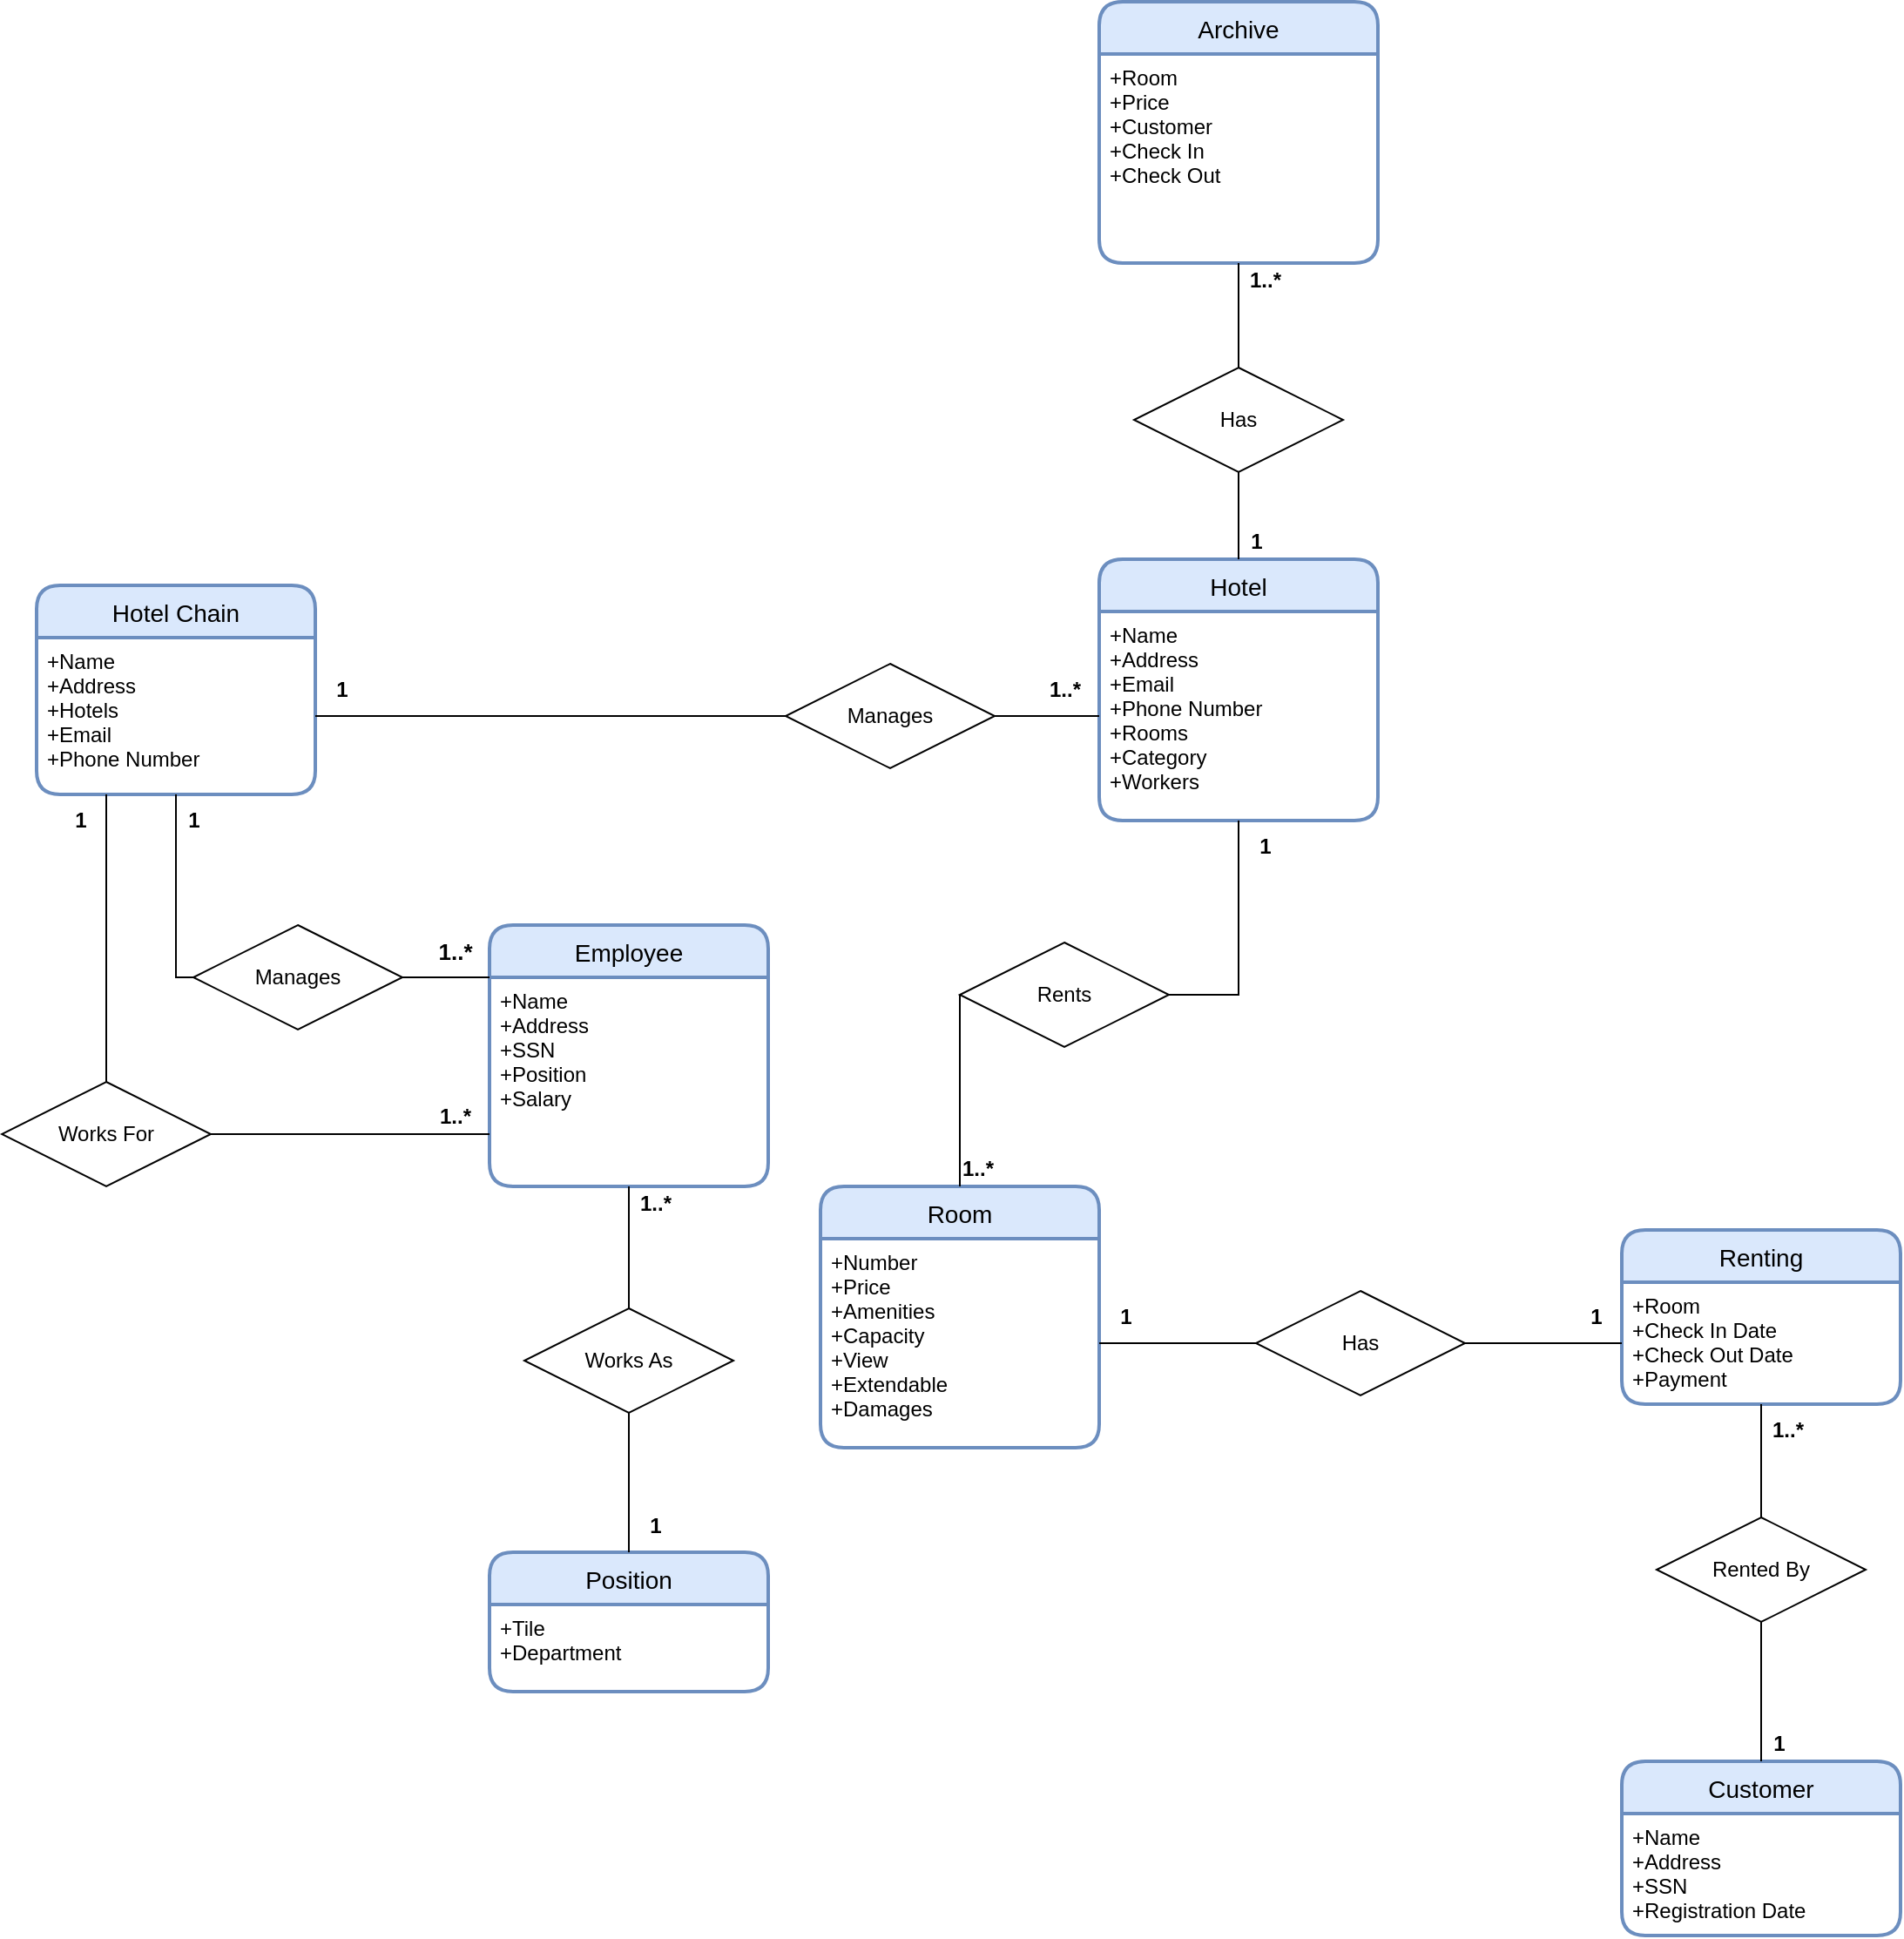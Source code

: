 <mxfile version="21.0.2" type="device"><diagram id="R2lEEEUBdFMjLlhIrx00" name="Page-1"><mxGraphModel dx="3804" dy="2242" grid="1" gridSize="10" guides="1" tooltips="1" connect="1" arrows="1" fold="1" page="1" pageScale="1" pageWidth="850" pageHeight="1100" math="0" shadow="0" extFonts="Permanent Marker^https://fonts.googleapis.com/css?family=Permanent+Marker"><root><mxCell id="0"/><mxCell id="1" parent="0"/><mxCell id="sz_i1oUyReBsGJXJZ6q1-1" value="Hotel Chain" style="swimlane;childLayout=stackLayout;horizontal=1;startSize=30;horizontalStack=0;rounded=1;fontSize=14;fontStyle=0;strokeWidth=2;resizeParent=0;resizeLast=1;shadow=0;dashed=0;align=center;fillColor=#dae8fc;strokeColor=#6c8ebf;" parent="1" vertex="1"><mxGeometry x="-380" y="65" width="160" height="120" as="geometry"/></mxCell><mxCell id="sz_i1oUyReBsGJXJZ6q1-2" value="+Name&#xA;+Address &#xA;+Hotels &#xA;+Email&#xA;+Phone Number&#xA;" style="align=left;strokeColor=none;fillColor=none;spacingLeft=4;fontSize=12;verticalAlign=top;resizable=0;rotatable=0;part=1;" parent="sz_i1oUyReBsGJXJZ6q1-1" vertex="1"><mxGeometry y="30" width="160" height="90" as="geometry"/></mxCell><mxCell id="sz_i1oUyReBsGJXJZ6q1-3" value="Hotel" style="swimlane;childLayout=stackLayout;horizontal=1;startSize=30;horizontalStack=0;rounded=1;fontSize=14;fontStyle=0;strokeWidth=2;resizeParent=0;resizeLast=1;shadow=0;dashed=0;align=center;fillColor=#dae8fc;strokeColor=#6c8ebf;" parent="1" vertex="1"><mxGeometry x="230" y="50" width="160" height="150" as="geometry"/></mxCell><mxCell id="sz_i1oUyReBsGJXJZ6q1-4" value="+Name&#xA;+Address &#xA;+Email&#xA;+Phone Number&#xA;+Rooms&#xA;+Category &#xA;+Workers&#xA;" style="align=left;strokeColor=none;fillColor=none;spacingLeft=4;fontSize=12;verticalAlign=top;resizable=0;rotatable=0;part=1;" parent="sz_i1oUyReBsGJXJZ6q1-3" vertex="1"><mxGeometry y="30" width="160" height="120" as="geometry"/></mxCell><mxCell id="sz_i1oUyReBsGJXJZ6q1-5" value="Room" style="swimlane;childLayout=stackLayout;horizontal=1;startSize=30;horizontalStack=0;rounded=1;fontSize=14;fontStyle=0;strokeWidth=2;resizeParent=0;resizeLast=1;shadow=0;dashed=0;align=center;fillColor=#dae8fc;strokeColor=#6c8ebf;" parent="1" vertex="1"><mxGeometry x="70" y="410" width="160" height="150" as="geometry"/></mxCell><mxCell id="sz_i1oUyReBsGJXJZ6q1-6" value="+Number&#xA;+Price&#xA;+Amenities&#xA;+Capacity&#xA;+View&#xA;+Extendable&#xA;+Damages " style="align=left;strokeColor=none;fillColor=none;spacingLeft=4;fontSize=12;verticalAlign=top;resizable=0;rotatable=0;part=1;" parent="sz_i1oUyReBsGJXJZ6q1-5" vertex="1"><mxGeometry y="30" width="160" height="120" as="geometry"/></mxCell><mxCell id="sz_i1oUyReBsGJXJZ6q1-7" value="Customer" style="swimlane;childLayout=stackLayout;horizontal=1;startSize=30;horizontalStack=0;rounded=1;fontSize=14;fontStyle=0;strokeWidth=2;resizeParent=0;resizeLast=1;shadow=0;dashed=0;align=center;fillColor=#dae8fc;strokeColor=#6c8ebf;" parent="1" vertex="1"><mxGeometry x="530" y="740" width="160" height="100" as="geometry"/></mxCell><mxCell id="sz_i1oUyReBsGJXJZ6q1-8" value="+Name&#xA;+Address&#xA;+SSN&#xA;+Registration Date&#xA;" style="align=left;strokeColor=none;fillColor=none;spacingLeft=4;fontSize=12;verticalAlign=top;resizable=0;rotatable=0;part=1;" parent="sz_i1oUyReBsGJXJZ6q1-7" vertex="1"><mxGeometry y="30" width="160" height="70" as="geometry"/></mxCell><mxCell id="sz_i1oUyReBsGJXJZ6q1-9" value="Employee" style="swimlane;childLayout=stackLayout;horizontal=1;startSize=30;horizontalStack=0;rounded=1;fontSize=14;fontStyle=0;strokeWidth=2;resizeParent=0;resizeLast=1;shadow=0;dashed=0;align=center;fillColor=#dae8fc;strokeColor=#6c8ebf;" parent="1" vertex="1"><mxGeometry x="-120" y="260" width="160" height="150" as="geometry"/></mxCell><mxCell id="sz_i1oUyReBsGJXJZ6q1-10" value="+Name&#xA;+Address&#xA;+SSN&#xA;+Position&#xA;+Salary&#xA;" style="align=left;strokeColor=none;fillColor=none;spacingLeft=4;fontSize=12;verticalAlign=top;resizable=0;rotatable=0;part=1;" parent="sz_i1oUyReBsGJXJZ6q1-9" vertex="1"><mxGeometry y="30" width="160" height="120" as="geometry"/></mxCell><mxCell id="sz_i1oUyReBsGJXJZ6q1-11" value="Position" style="swimlane;childLayout=stackLayout;horizontal=1;startSize=30;horizontalStack=0;rounded=1;fontSize=14;fontStyle=0;strokeWidth=2;resizeParent=0;resizeLast=1;shadow=0;dashed=0;align=center;fillColor=#dae8fc;strokeColor=#6c8ebf;" parent="1" vertex="1"><mxGeometry x="-120" y="620" width="160" height="80" as="geometry"/></mxCell><mxCell id="sz_i1oUyReBsGJXJZ6q1-12" value="+Tile&#xA;+Department&#xA;" style="align=left;strokeColor=none;fillColor=none;spacingLeft=4;fontSize=12;verticalAlign=top;resizable=0;rotatable=0;part=1;" parent="sz_i1oUyReBsGJXJZ6q1-11" vertex="1"><mxGeometry y="30" width="160" height="50" as="geometry"/></mxCell><mxCell id="sz_i1oUyReBsGJXJZ6q1-13" value="Renting" style="swimlane;childLayout=stackLayout;horizontal=1;startSize=30;horizontalStack=0;rounded=1;fontSize=14;fontStyle=0;strokeWidth=2;resizeParent=0;resizeLast=1;shadow=0;dashed=0;align=center;fillColor=#dae8fc;strokeColor=#6c8ebf;" parent="1" vertex="1"><mxGeometry x="530" y="435" width="160" height="100" as="geometry"/></mxCell><mxCell id="sz_i1oUyReBsGJXJZ6q1-14" value="+Room&#xA;+Check In Date&#xA;+Check Out Date&#xA;+Payment&#xA;" style="align=left;strokeColor=none;fillColor=none;spacingLeft=4;fontSize=12;verticalAlign=top;resizable=0;rotatable=0;part=1;" parent="sz_i1oUyReBsGJXJZ6q1-13" vertex="1"><mxGeometry y="30" width="160" height="70" as="geometry"/></mxCell><mxCell id="sz_i1oUyReBsGJXJZ6q1-39" value="&lt;b&gt;1&lt;/b&gt;" style="text;html=1;align=center;verticalAlign=middle;resizable=0;points=[];autosize=1;strokeColor=none;fillColor=none;" parent="1" vertex="1"><mxGeometry x="-220" y="110" width="30" height="30" as="geometry"/></mxCell><mxCell id="sz_i1oUyReBsGJXJZ6q1-40" value="Works As" style="shape=rhombus;perimeter=rhombusPerimeter;whiteSpace=wrap;html=1;align=center;" parent="1" vertex="1"><mxGeometry x="-100" y="480" width="120" height="60" as="geometry"/></mxCell><mxCell id="sz_i1oUyReBsGJXJZ6q1-41" value="Archive" style="swimlane;childLayout=stackLayout;horizontal=1;startSize=30;horizontalStack=0;rounded=1;fontSize=14;fontStyle=0;strokeWidth=2;resizeParent=0;resizeLast=1;shadow=0;dashed=0;align=center;fillColor=#dae8fc;strokeColor=#6c8ebf;" parent="1" vertex="1"><mxGeometry x="230" y="-270" width="160" height="150" as="geometry"/></mxCell><mxCell id="sz_i1oUyReBsGJXJZ6q1-42" value="+Room&#xA;+Price&#xA;+Customer&#xA;+Check In&#xA;+Check Out&#xA;" style="align=left;strokeColor=none;fillColor=none;spacingLeft=4;fontSize=12;verticalAlign=top;resizable=0;rotatable=0;part=1;" parent="sz_i1oUyReBsGJXJZ6q1-41" vertex="1"><mxGeometry y="30" width="160" height="120" as="geometry"/></mxCell><mxCell id="Gz8_8ifwjUjOaPIx0O2T-1" value="Manages" style="shape=rhombus;perimeter=rhombusPerimeter;whiteSpace=wrap;html=1;align=center;" vertex="1" parent="1"><mxGeometry x="-290" y="260" width="120" height="60" as="geometry"/></mxCell><mxCell id="Gz8_8ifwjUjOaPIx0O2T-2" value="&lt;div&gt;Works For&lt;br&gt;&lt;/div&gt;" style="shape=rhombus;perimeter=rhombusPerimeter;whiteSpace=wrap;html=1;align=center;" vertex="1" parent="1"><mxGeometry x="-400" y="350" width="120" height="60" as="geometry"/></mxCell><mxCell id="Gz8_8ifwjUjOaPIx0O2T-3" value="Rents" style="shape=rhombus;perimeter=rhombusPerimeter;whiteSpace=wrap;html=1;align=center;" vertex="1" parent="1"><mxGeometry x="150" y="270" width="120" height="60" as="geometry"/></mxCell><mxCell id="Gz8_8ifwjUjOaPIx0O2T-8" value="Manages" style="shape=rhombus;perimeter=rhombusPerimeter;whiteSpace=wrap;html=1;align=center;" vertex="1" parent="1"><mxGeometry x="50" y="110" width="120" height="60" as="geometry"/></mxCell><mxCell id="Gz8_8ifwjUjOaPIx0O2T-11" value="Rented By" style="shape=rhombus;perimeter=rhombusPerimeter;whiteSpace=wrap;html=1;align=center;" vertex="1" parent="1"><mxGeometry x="550" y="600" width="120" height="60" as="geometry"/></mxCell><mxCell id="Gz8_8ifwjUjOaPIx0O2T-12" value="" style="endArrow=none;html=1;rounded=0;entryX=1;entryY=0.5;entryDx=0;entryDy=0;exitX=0;exitY=0.5;exitDx=0;exitDy=0;" edge="1" parent="1" source="Gz8_8ifwjUjOaPIx0O2T-8" target="sz_i1oUyReBsGJXJZ6q1-2"><mxGeometry width="50" height="50" relative="1" as="geometry"><mxPoint x="350" y="570" as="sourcePoint"/><mxPoint x="400" y="520" as="targetPoint"/></mxGeometry></mxCell><mxCell id="Gz8_8ifwjUjOaPIx0O2T-13" value="" style="endArrow=none;html=1;rounded=0;entryX=1;entryY=0.5;entryDx=0;entryDy=0;exitX=0;exitY=0.5;exitDx=0;exitDy=0;" edge="1" parent="1" source="sz_i1oUyReBsGJXJZ6q1-4" target="Gz8_8ifwjUjOaPIx0O2T-8"><mxGeometry width="50" height="50" relative="1" as="geometry"><mxPoint x="50" y="150" as="sourcePoint"/><mxPoint y="155" as="targetPoint"/></mxGeometry></mxCell><mxCell id="Gz8_8ifwjUjOaPIx0O2T-14" value="&lt;b&gt;1..*&lt;/b&gt;" style="text;html=1;align=center;verticalAlign=middle;resizable=0;points=[];autosize=1;strokeColor=none;fillColor=none;" vertex="1" parent="1"><mxGeometry x="190" y="110" width="40" height="30" as="geometry"/></mxCell><mxCell id="Gz8_8ifwjUjOaPIx0O2T-15" value="" style="endArrow=none;html=1;rounded=0;entryX=1;entryY=0.5;entryDx=0;entryDy=0;exitX=0.5;exitY=1;exitDx=0;exitDy=0;" edge="1" parent="1" source="sz_i1oUyReBsGJXJZ6q1-3" target="Gz8_8ifwjUjOaPIx0O2T-3"><mxGeometry width="50" height="50" relative="1" as="geometry"><mxPoint x="350" y="570" as="sourcePoint"/><mxPoint x="400" y="520" as="targetPoint"/><Array as="points"><mxPoint x="310" y="300"/></Array></mxGeometry></mxCell><mxCell id="Gz8_8ifwjUjOaPIx0O2T-16" value="" style="endArrow=none;html=1;rounded=0;entryX=0;entryY=0.5;entryDx=0;entryDy=0;exitX=0.5;exitY=0;exitDx=0;exitDy=0;" edge="1" parent="1" source="sz_i1oUyReBsGJXJZ6q1-5" target="Gz8_8ifwjUjOaPIx0O2T-3"><mxGeometry width="50" height="50" relative="1" as="geometry"><mxPoint x="350" y="570" as="sourcePoint"/><mxPoint x="400" y="520" as="targetPoint"/></mxGeometry></mxCell><mxCell id="Gz8_8ifwjUjOaPIx0O2T-17" value="&lt;b&gt;1&lt;/b&gt;" style="text;html=1;align=center;verticalAlign=middle;resizable=0;points=[];autosize=1;strokeColor=none;fillColor=none;" vertex="1" parent="1"><mxGeometry x="310" y="200" width="30" height="30" as="geometry"/></mxCell><mxCell id="Gz8_8ifwjUjOaPIx0O2T-18" value="&lt;b&gt;1..*&lt;/b&gt;" style="text;html=1;align=center;verticalAlign=middle;resizable=0;points=[];autosize=1;strokeColor=none;fillColor=none;" vertex="1" parent="1"><mxGeometry x="140" y="385" width="40" height="30" as="geometry"/></mxCell><mxCell id="Gz8_8ifwjUjOaPIx0O2T-19" value="" style="endArrow=none;html=1;rounded=0;entryX=0.5;entryY=1;entryDx=0;entryDy=0;exitX=0.5;exitY=0;exitDx=0;exitDy=0;" edge="1" parent="1" source="sz_i1oUyReBsGJXJZ6q1-40" target="sz_i1oUyReBsGJXJZ6q1-9"><mxGeometry width="50" height="50" relative="1" as="geometry"><mxPoint x="-380" y="780" as="sourcePoint"/><mxPoint x="-330" y="730" as="targetPoint"/></mxGeometry></mxCell><mxCell id="Gz8_8ifwjUjOaPIx0O2T-20" value="" style="endArrow=none;html=1;rounded=0;entryX=0.5;entryY=1;entryDx=0;entryDy=0;exitX=0.5;exitY=0;exitDx=0;exitDy=0;" edge="1" parent="1" source="sz_i1oUyReBsGJXJZ6q1-11" target="sz_i1oUyReBsGJXJZ6q1-40"><mxGeometry width="50" height="50" relative="1" as="geometry"><mxPoint x="-380" y="860" as="sourcePoint"/><mxPoint x="-40" y="580" as="targetPoint"/></mxGeometry></mxCell><mxCell id="Gz8_8ifwjUjOaPIx0O2T-22" value="" style="endArrow=none;html=1;rounded=0;entryX=1;entryY=0.5;entryDx=0;entryDy=0;exitX=0;exitY=0.75;exitDx=0;exitDy=0;" edge="1" parent="1" source="sz_i1oUyReBsGJXJZ6q1-10" target="Gz8_8ifwjUjOaPIx0O2T-2"><mxGeometry width="50" height="50" relative="1" as="geometry"><mxPoint x="-420" y="780" as="sourcePoint"/><mxPoint x="-370" y="730" as="targetPoint"/></mxGeometry></mxCell><mxCell id="Gz8_8ifwjUjOaPIx0O2T-24" value="" style="endArrow=none;html=1;rounded=0;exitX=0;exitY=0;exitDx=0;exitDy=0;entryX=1;entryY=0.5;entryDx=0;entryDy=0;" edge="1" parent="1" source="sz_i1oUyReBsGJXJZ6q1-10" target="Gz8_8ifwjUjOaPIx0O2T-1"><mxGeometry width="50" height="50" relative="1" as="geometry"><mxPoint x="-440" y="780" as="sourcePoint"/><mxPoint x="-170" y="290" as="targetPoint"/></mxGeometry></mxCell><mxCell id="Gz8_8ifwjUjOaPIx0O2T-25" value="Has" style="shape=rhombus;perimeter=rhombusPerimeter;whiteSpace=wrap;html=1;align=center;" vertex="1" parent="1"><mxGeometry x="320" y="470" width="120" height="60" as="geometry"/></mxCell><mxCell id="Gz8_8ifwjUjOaPIx0O2T-26" value="" style="endArrow=none;html=1;rounded=0;exitX=0;exitY=0.5;exitDx=0;exitDy=0;entryX=1;entryY=0.5;entryDx=0;entryDy=0;" edge="1" parent="1" source="Gz8_8ifwjUjOaPIx0O2T-25" target="sz_i1oUyReBsGJXJZ6q1-6"><mxGeometry width="50" height="50" relative="1" as="geometry"><mxPoint x="350" y="570" as="sourcePoint"/><mxPoint x="400" y="520" as="targetPoint"/></mxGeometry></mxCell><mxCell id="Gz8_8ifwjUjOaPIx0O2T-27" value="" style="endArrow=none;html=1;rounded=0;exitX=1;exitY=0.5;exitDx=0;exitDy=0;entryX=0;entryY=0.5;entryDx=0;entryDy=0;" edge="1" parent="1" source="Gz8_8ifwjUjOaPIx0O2T-25" target="sz_i1oUyReBsGJXJZ6q1-14"><mxGeometry width="50" height="50" relative="1" as="geometry"><mxPoint x="350" y="570" as="sourcePoint"/><mxPoint x="400" y="520" as="targetPoint"/></mxGeometry></mxCell><mxCell id="Gz8_8ifwjUjOaPIx0O2T-30" value="" style="endArrow=none;html=1;rounded=0;exitX=0.5;exitY=0;exitDx=0;exitDy=0;entryX=0.5;entryY=1;entryDx=0;entryDy=0;" edge="1" parent="1" source="Gz8_8ifwjUjOaPIx0O2T-11" target="sz_i1oUyReBsGJXJZ6q1-14"><mxGeometry width="50" height="50" relative="1" as="geometry"><mxPoint x="290" y="570" as="sourcePoint"/><mxPoint x="340" y="520" as="targetPoint"/></mxGeometry></mxCell><mxCell id="Gz8_8ifwjUjOaPIx0O2T-31" value="" style="endArrow=none;html=1;rounded=0;exitX=0.5;exitY=1;exitDx=0;exitDy=0;entryX=0.5;entryY=0;entryDx=0;entryDy=0;" edge="1" parent="1" source="Gz8_8ifwjUjOaPIx0O2T-11" target="sz_i1oUyReBsGJXJZ6q1-7"><mxGeometry width="50" height="50" relative="1" as="geometry"><mxPoint x="290" y="570" as="sourcePoint"/><mxPoint x="340" y="520" as="targetPoint"/></mxGeometry></mxCell><mxCell id="Gz8_8ifwjUjOaPIx0O2T-32" value="Has" style="shape=rhombus;perimeter=rhombusPerimeter;whiteSpace=wrap;html=1;align=center;" vertex="1" parent="1"><mxGeometry x="250" y="-60" width="120" height="60" as="geometry"/></mxCell><mxCell id="Gz8_8ifwjUjOaPIx0O2T-34" value="" style="endArrow=none;html=1;rounded=0;entryX=0.5;entryY=1;entryDx=0;entryDy=0;exitX=0.5;exitY=0;exitDx=0;exitDy=0;" edge="1" parent="1" source="Gz8_8ifwjUjOaPIx0O2T-32" target="sz_i1oUyReBsGJXJZ6q1-42"><mxGeometry width="50" height="50" relative="1" as="geometry"><mxPoint x="410" y="360" as="sourcePoint"/><mxPoint x="460" y="310" as="targetPoint"/></mxGeometry></mxCell><mxCell id="Gz8_8ifwjUjOaPIx0O2T-35" value="" style="endArrow=none;html=1;rounded=0;entryX=0.5;entryY=0;entryDx=0;entryDy=0;exitX=0.5;exitY=1;exitDx=0;exitDy=0;" edge="1" parent="1" source="Gz8_8ifwjUjOaPIx0O2T-32" target="sz_i1oUyReBsGJXJZ6q1-3"><mxGeometry width="50" height="50" relative="1" as="geometry"><mxPoint x="320" y="-50" as="sourcePoint"/><mxPoint x="320" y="-100" as="targetPoint"/></mxGeometry></mxCell><mxCell id="Gz8_8ifwjUjOaPIx0O2T-37" value="&lt;b&gt;1&lt;/b&gt;" style="text;html=1;align=center;verticalAlign=middle;resizable=0;points=[];autosize=1;strokeColor=none;fillColor=none;" vertex="1" parent="1"><mxGeometry x="305" y="25" width="30" height="30" as="geometry"/></mxCell><mxCell id="Gz8_8ifwjUjOaPIx0O2T-38" value="&lt;b&gt;1..*&lt;/b&gt;" style="text;html=1;align=center;verticalAlign=middle;resizable=0;points=[];autosize=1;strokeColor=none;fillColor=none;" vertex="1" parent="1"><mxGeometry x="305" y="-125" width="40" height="30" as="geometry"/></mxCell><mxCell id="Gz8_8ifwjUjOaPIx0O2T-39" value="&lt;b&gt;1..*&lt;/b&gt;" style="text;html=1;align=center;verticalAlign=middle;resizable=0;points=[];autosize=1;strokeColor=none;fillColor=none;" vertex="1" parent="1"><mxGeometry x="-160" y="355" width="40" height="30" as="geometry"/></mxCell><mxCell id="Gz8_8ifwjUjOaPIx0O2T-41" value="" style="endArrow=none;html=1;rounded=0;entryX=0.5;entryY=0;entryDx=0;entryDy=0;exitX=0.25;exitY=1;exitDx=0;exitDy=0;" edge="1" parent="1" source="sz_i1oUyReBsGJXJZ6q1-2" target="Gz8_8ifwjUjOaPIx0O2T-2"><mxGeometry width="50" height="50" relative="1" as="geometry"><mxPoint x="390" y="340" as="sourcePoint"/><mxPoint x="440" y="290" as="targetPoint"/></mxGeometry></mxCell><mxCell id="Gz8_8ifwjUjOaPIx0O2T-43" value="" style="endArrow=none;html=1;rounded=0;entryX=0;entryY=0.5;entryDx=0;entryDy=0;exitX=0.5;exitY=1;exitDx=0;exitDy=0;" edge="1" parent="1" source="sz_i1oUyReBsGJXJZ6q1-2" target="Gz8_8ifwjUjOaPIx0O2T-1"><mxGeometry width="50" height="50" relative="1" as="geometry"><mxPoint x="390" y="340" as="sourcePoint"/><mxPoint x="440" y="290" as="targetPoint"/><Array as="points"><mxPoint x="-300" y="290"/></Array></mxGeometry></mxCell><mxCell id="Gz8_8ifwjUjOaPIx0O2T-44" value="&lt;b&gt;1&lt;/b&gt;" style="text;html=1;align=center;verticalAlign=middle;resizable=0;points=[];autosize=1;strokeColor=none;fillColor=none;" vertex="1" parent="1"><mxGeometry x="-370" y="185" width="30" height="30" as="geometry"/></mxCell><mxCell id="Gz8_8ifwjUjOaPIx0O2T-45" value="&lt;b&gt;1&lt;/b&gt;" style="text;html=1;align=center;verticalAlign=middle;resizable=0;points=[];autosize=1;strokeColor=none;fillColor=none;" vertex="1" parent="1"><mxGeometry x="-305" y="185" width="30" height="30" as="geometry"/></mxCell><mxCell id="Gz8_8ifwjUjOaPIx0O2T-46" value="&lt;font style=&quot;font-size: 13px;&quot;&gt;&lt;b&gt;1..*&lt;/b&gt;&lt;/font&gt;" style="text;html=1;align=center;verticalAlign=middle;resizable=0;points=[];autosize=1;strokeColor=none;fillColor=none;" vertex="1" parent="1"><mxGeometry x="-160" y="260" width="40" height="30" as="geometry"/></mxCell><mxCell id="Gz8_8ifwjUjOaPIx0O2T-47" value="&lt;b&gt;1&lt;/b&gt;" style="text;html=1;align=center;verticalAlign=middle;resizable=0;points=[];autosize=1;strokeColor=none;fillColor=none;" vertex="1" parent="1"><mxGeometry x="-40" y="590" width="30" height="30" as="geometry"/></mxCell><mxCell id="Gz8_8ifwjUjOaPIx0O2T-48" value="&lt;b&gt;1..*&lt;/b&gt;" style="text;html=1;align=center;verticalAlign=middle;resizable=0;points=[];autosize=1;strokeColor=none;fillColor=none;" vertex="1" parent="1"><mxGeometry x="-45" y="405" width="40" height="30" as="geometry"/></mxCell><mxCell id="Gz8_8ifwjUjOaPIx0O2T-49" value="&lt;b&gt;1&lt;/b&gt;" style="text;html=1;align=center;verticalAlign=middle;resizable=0;points=[];autosize=1;strokeColor=none;fillColor=none;" vertex="1" parent="1"><mxGeometry x="605" y="715" width="30" height="30" as="geometry"/></mxCell><mxCell id="Gz8_8ifwjUjOaPIx0O2T-50" value="&lt;b&gt;1..*&lt;/b&gt;" style="text;html=1;align=center;verticalAlign=middle;resizable=0;points=[];autosize=1;strokeColor=none;fillColor=none;" vertex="1" parent="1"><mxGeometry x="605" y="535" width="40" height="30" as="geometry"/></mxCell><mxCell id="Gz8_8ifwjUjOaPIx0O2T-51" value="&lt;b&gt;1&lt;/b&gt;" style="text;html=1;align=center;verticalAlign=middle;resizable=0;points=[];autosize=1;strokeColor=none;fillColor=none;" vertex="1" parent="1"><mxGeometry x="230" y="470" width="30" height="30" as="geometry"/></mxCell><mxCell id="Gz8_8ifwjUjOaPIx0O2T-54" value="&lt;b&gt;1&lt;/b&gt;" style="text;html=1;align=center;verticalAlign=middle;resizable=0;points=[];autosize=1;strokeColor=none;fillColor=none;" vertex="1" parent="1"><mxGeometry x="500" y="470" width="30" height="30" as="geometry"/></mxCell></root></mxGraphModel></diagram></mxfile>